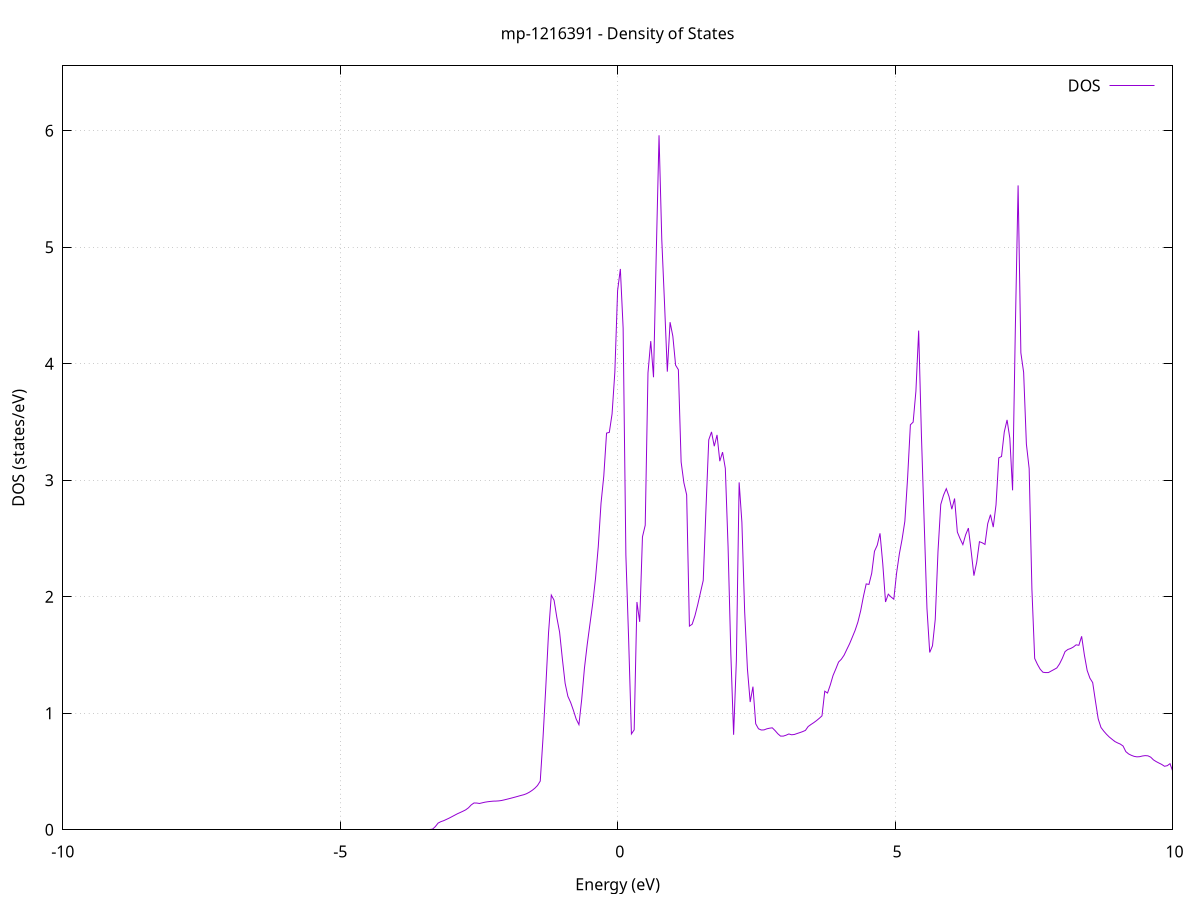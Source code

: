set title 'mp-1216391 - Density of States'
set xlabel 'Energy (eV)'
set ylabel 'DOS (states/eV)'
set grid
set xrange [-10:10]
set yrange [0:6.556]
set xzeroaxis lt -1
set terminal png size 800,600
set output 'mp-1216391_dos_gnuplot.png'
plot '-' using 1:2 with lines title 'DOS'
-36.988000 0.000000
-36.938200 0.000000
-36.888500 0.000000
-36.838700 0.000000
-36.788900 0.000000
-36.739100 0.000000
-36.689300 0.000000
-36.639600 0.000000
-36.589800 0.000000
-36.540000 0.000000
-36.490200 0.000000
-36.440400 0.000000
-36.390700 0.000000
-36.340900 0.000000
-36.291100 0.000000
-36.241300 0.000000
-36.191500 0.000000
-36.141800 0.000000
-36.092000 0.000000
-36.042200 0.000000
-35.992400 0.000000
-35.942600 0.000000
-35.892800 0.000000
-35.843100 0.000000
-35.793300 0.000000
-35.743500 0.000000
-35.693700 0.000000
-35.643900 0.000000
-35.594200 0.000000
-35.544400 0.000000
-35.494600 0.000000
-35.444800 0.000000
-35.395000 0.000000
-35.345300 0.000000
-35.295500 0.000000
-35.245700 0.000000
-35.195900 0.000000
-35.146100 0.000000
-35.096400 0.000000
-35.046600 0.000000
-34.996800 0.000000
-34.947000 0.000000
-34.897200 0.000000
-34.847400 0.000000
-34.797700 0.000000
-34.747900 0.000000
-34.698100 0.000000
-34.648300 0.000000
-34.598500 0.000000
-34.548800 0.000000
-34.499000 0.000000
-34.449200 0.000000
-34.399400 0.000000
-34.349600 0.000000
-34.299900 0.000000
-34.250100 0.000000
-34.200300 0.000000
-34.150500 0.000000
-34.100700 0.000000
-34.051000 0.000000
-34.001200 0.000000
-33.951400 0.000000
-33.901600 0.000000
-33.851800 0.000000
-33.802000 0.000000
-33.752300 0.000000
-33.702500 0.000000
-33.652700 0.000000
-33.602900 0.000000
-33.553100 0.000000
-33.503400 0.000000
-33.453600 0.000000
-33.403800 0.000000
-33.354000 0.000000
-33.304200 0.000000
-33.254500 0.000000
-33.204700 0.000000
-33.154900 0.000000
-33.105100 0.000000
-33.055300 0.000000
-33.005600 0.000000
-32.955800 0.000000
-32.906000 0.000000
-32.856200 0.000000
-32.806400 0.000000
-32.756600 0.000000
-32.706900 0.000000
-32.657100 0.000000
-32.607300 0.000000
-32.557500 0.000000
-32.507700 0.000000
-32.458000 7.322100
-32.408200 39.687500
-32.358400 10.664300
-32.308600 8.681700
-32.258800 5.187500
-32.209100 6.554000
-32.159300 8.598500
-32.109500 14.058700
-32.059700 12.371000
-32.009900 9.595800
-31.960200 0.000000
-31.910400 0.000000
-31.860600 0.000000
-31.810800 0.000000
-31.761000 0.000000
-31.711200 0.000000
-31.661500 0.000000
-31.611700 0.000000
-31.561900 0.000000
-31.512100 0.000000
-31.462300 0.000000
-31.412600 0.000000
-31.362800 0.000000
-31.313000 0.000000
-31.263200 0.000000
-31.213400 0.000000
-31.163700 0.000000
-31.113900 0.000000
-31.064100 0.000000
-31.014300 0.000000
-30.964500 0.000000
-30.914800 0.000000
-30.865000 0.000000
-30.815200 0.000000
-30.765400 0.000000
-30.715600 0.000000
-30.665800 0.000000
-30.616100 0.000000
-30.566300 0.000000
-30.516500 0.000000
-30.466700 0.000000
-30.416900 0.000000
-30.367200 0.000000
-30.317400 0.000000
-30.267600 0.000000
-30.217800 0.000000
-30.168000 0.000000
-30.118300 0.000000
-30.068500 0.000000
-30.018700 0.000000
-29.968900 0.000000
-29.919100 0.000000
-29.869400 0.000000
-29.819600 0.000000
-29.769800 0.000000
-29.720000 0.000000
-29.670200 0.000000
-29.620400 0.000000
-29.570700 0.000000
-29.520900 0.000000
-29.471100 0.000000
-29.421300 0.000000
-29.371500 0.000000
-29.321800 0.000000
-29.272000 0.000000
-29.222200 0.000000
-29.172400 0.000000
-29.122600 0.000000
-29.072900 0.000000
-29.023100 0.000000
-28.973300 0.000000
-28.923500 0.000000
-28.873700 0.000000
-28.824000 0.000000
-28.774200 0.000000
-28.724400 0.000000
-28.674600 0.000000
-28.624800 0.000000
-28.575100 0.000000
-28.525300 0.000000
-28.475500 0.000000
-28.425700 0.000000
-28.375900 0.000000
-28.326100 0.000000
-28.276400 0.000000
-28.226600 0.000000
-28.176800 0.000000
-28.127000 0.000000
-28.077200 0.000000
-28.027500 0.000000
-27.977700 0.000000
-27.927900 0.000000
-27.878100 0.000000
-27.828300 0.000000
-27.778600 0.000000
-27.728800 0.000000
-27.679000 0.000000
-27.629200 0.000000
-27.579400 0.000000
-27.529700 0.000000
-27.479900 0.000000
-27.430100 0.000000
-27.380300 0.000000
-27.330500 0.000000
-27.280700 0.000000
-27.231000 0.000000
-27.181200 0.000000
-27.131400 0.000000
-27.081600 0.000000
-27.031800 0.000000
-26.982100 0.000000
-26.932300 0.000000
-26.882500 0.000000
-26.832700 0.000000
-26.782900 0.000000
-26.733200 0.000000
-26.683400 0.000000
-26.633600 0.000000
-26.583800 0.000000
-26.534000 0.000000
-26.484300 0.000000
-26.434500 0.000000
-26.384700 0.000000
-26.334900 0.000000
-26.285100 0.000000
-26.235300 0.000000
-26.185600 0.000000
-26.135800 0.000000
-26.086000 0.000000
-26.036200 0.000000
-25.986400 0.000000
-25.936700 0.000000
-25.886900 0.000000
-25.837100 0.000000
-25.787300 0.000000
-25.737500 0.000000
-25.687800 0.000000
-25.638000 0.000000
-25.588200 0.000000
-25.538400 0.000000
-25.488600 0.000000
-25.438900 0.000000
-25.389100 0.000000
-25.339300 0.000000
-25.289500 0.000000
-25.239700 0.000000
-25.189900 0.000000
-25.140200 0.000000
-25.090400 0.000000
-25.040600 0.000000
-24.990800 0.000000
-24.941000 0.000000
-24.891300 0.000000
-24.841500 0.000000
-24.791700 0.000000
-24.741900 0.000000
-24.692100 0.000000
-24.642400 0.000000
-24.592600 0.000000
-24.542800 0.000000
-24.493000 0.000000
-24.443200 0.000000
-24.393500 0.000000
-24.343700 0.000000
-24.293900 0.000000
-24.244100 0.000000
-24.194300 0.000000
-24.144500 0.000000
-24.094800 0.000000
-24.045000 0.000000
-23.995200 0.000000
-23.945400 0.000000
-23.895600 0.000000
-23.845900 0.000000
-23.796100 0.000000
-23.746300 0.000000
-23.696500 0.000000
-23.646700 0.000000
-23.597000 0.000000
-23.547200 0.000000
-23.497400 0.000000
-23.447600 0.000000
-23.397800 0.000000
-23.348100 0.000000
-23.298300 0.000000
-23.248500 0.000000
-23.198700 0.000000
-23.148900 0.000000
-23.099100 0.000000
-23.049400 0.000000
-22.999600 0.000000
-22.949800 0.000000
-22.900000 0.000000
-22.850200 0.000000
-22.800500 0.000000
-22.750700 0.000000
-22.700900 0.000000
-22.651100 0.000000
-22.601300 0.000000
-22.551600 0.000000
-22.501800 0.000000
-22.452000 0.000000
-22.402200 0.000000
-22.352400 0.000000
-22.302700 0.000000
-22.252900 0.000000
-22.203100 0.000000
-22.153300 0.000000
-22.103500 0.000000
-22.053700 0.000000
-22.004000 0.000000
-21.954200 0.000000
-21.904400 0.000000
-21.854600 0.000000
-21.804800 0.000000
-21.755100 0.000000
-21.705300 0.000000
-21.655500 0.000000
-21.605700 0.000000
-21.555900 0.000000
-21.506200 0.000000
-21.456400 0.000000
-21.406600 0.000000
-21.356800 0.000000
-21.307000 0.000000
-21.257300 0.000000
-21.207500 0.000000
-21.157700 0.000000
-21.107900 0.000000
-21.058100 0.000000
-21.008300 0.000000
-20.958600 0.000000
-20.908800 0.000000
-20.859000 0.000000
-20.809200 0.000000
-20.759400 0.000000
-20.709700 0.000000
-20.659900 0.000000
-20.610100 0.000000
-20.560300 0.000000
-20.510500 0.000000
-20.460800 0.000000
-20.411000 0.000000
-20.361200 0.000000
-20.311400 0.000000
-20.261600 0.000000
-20.211900 0.000000
-20.162100 0.000000
-20.112300 0.000000
-20.062500 0.000000
-20.012700 0.000000
-19.963000 0.000000
-19.913200 0.000000
-19.863400 0.000000
-19.813600 0.000000
-19.763800 0.000000
-19.714000 0.000000
-19.664300 0.000000
-19.614500 0.000000
-19.564700 0.000000
-19.514900 0.000000
-19.465100 0.000000
-19.415400 0.000000
-19.365600 0.000000
-19.315800 0.000000
-19.266000 0.000000
-19.216200 0.000000
-19.166500 0.000000
-19.116700 0.000000
-19.066900 0.000000
-19.017100 0.000000
-18.967300 0.000000
-18.917600 0.000000
-18.867800 0.000000
-18.818000 0.000000
-18.768200 0.000000
-18.718400 0.000000
-18.668600 0.000000
-18.618900 0.000000
-18.569100 0.000000
-18.519300 0.000000
-18.469500 0.000000
-18.419700 0.000000
-18.370000 0.000000
-18.320200 0.000000
-18.270400 0.000000
-18.220600 0.000000
-18.170800 0.000000
-18.121100 0.000000
-18.071300 0.000000
-18.021500 0.000000
-17.971700 0.000000
-17.921900 0.000000
-17.872200 0.000000
-17.822400 0.000000
-17.772600 0.000000
-17.722800 0.000000
-17.673000 0.000000
-17.623200 0.000000
-17.573500 0.000000
-17.523700 0.000000
-17.473900 0.000000
-17.424100 0.000000
-17.374300 0.000000
-17.324600 0.000000
-17.274800 0.000000
-17.225000 0.000000
-17.175200 0.000000
-17.125400 0.000000
-17.075700 0.000000
-17.025900 0.000000
-16.976100 0.000000
-16.926300 0.000000
-16.876500 0.000000
-16.826800 0.000000
-16.777000 0.000000
-16.727200 0.000000
-16.677400 0.000000
-16.627600 0.000000
-16.577800 0.000000
-16.528100 0.000000
-16.478300 0.000000
-16.428500 0.000000
-16.378700 0.000000
-16.328900 0.000000
-16.279200 0.000000
-16.229400 0.000000
-16.179600 0.000000
-16.129800 0.000000
-16.080000 0.000000
-16.030300 0.000000
-15.980500 0.000000
-15.930700 0.000000
-15.880900 0.000000
-15.831100 0.000000
-15.781400 0.000000
-15.731600 0.000000
-15.681800 0.000000
-15.632000 0.000000
-15.582200 0.000000
-15.532400 0.000000
-15.482700 0.000000
-15.432900 0.000000
-15.383100 0.000000
-15.333300 0.000000
-15.283500 0.000000
-15.233800 0.000000
-15.184000 0.000000
-15.134200 0.000000
-15.084400 0.000000
-15.034600 0.000000
-14.984900 0.000000
-14.935100 0.000000
-14.885300 0.000000
-14.835500 0.000000
-14.785700 0.000000
-14.736000 0.000000
-14.686200 0.000000
-14.636400 0.000000
-14.586600 0.000000
-14.536800 0.000000
-14.487000 0.000000
-14.437300 0.000000
-14.387500 0.000000
-14.337700 0.000000
-14.287900 0.000000
-14.238100 0.000000
-14.188400 0.000000
-14.138600 0.000000
-14.088800 0.000000
-14.039000 0.000000
-13.989200 0.000000
-13.939500 0.000000
-13.889700 0.000000
-13.839900 0.000000
-13.790100 0.000000
-13.740300 0.000000
-13.690600 0.000000
-13.640800 0.000000
-13.591000 0.000000
-13.541200 0.000000
-13.491400 0.000000
-13.441600 0.000000
-13.391900 0.000000
-13.342100 0.000000
-13.292300 0.000000
-13.242500 0.000000
-13.192700 0.000000
-13.143000 0.000000
-13.093200 0.000000
-13.043400 0.000000
-12.993600 0.000000
-12.943800 0.000000
-12.894100 0.000000
-12.844300 0.000000
-12.794500 0.000000
-12.744700 0.000000
-12.694900 0.000000
-12.645200 0.000000
-12.595400 0.000000
-12.545600 0.000000
-12.495800 0.000000
-12.446000 0.000000
-12.396200 0.000000
-12.346500 0.000000
-12.296700 0.000000
-12.246900 0.000000
-12.197100 0.000000
-12.147300 0.000000
-12.097600 0.000000
-12.047800 0.000000
-11.998000 0.000000
-11.948200 0.000000
-11.898400 0.000000
-11.848700 0.000000
-11.798900 0.000000
-11.749100 0.000000
-11.699300 0.000000
-11.649500 0.000000
-11.599800 0.000000
-11.550000 0.000000
-11.500200 0.000000
-11.450400 0.000000
-11.400600 0.000000
-11.350900 0.000000
-11.301100 0.000000
-11.251300 0.000000
-11.201500 0.000000
-11.151700 0.000000
-11.101900 0.000000
-11.052200 0.000000
-11.002400 0.000000
-10.952600 0.000000
-10.902800 0.000000
-10.853000 0.000000
-10.803300 0.000000
-10.753500 0.000000
-10.703700 0.000000
-10.653900 0.000000
-10.604100 0.000000
-10.554400 0.000000
-10.504600 0.000000
-10.454800 0.000000
-10.405000 0.000000
-10.355200 0.000000
-10.305500 0.000000
-10.255700 0.000000
-10.205900 0.000000
-10.156100 0.000000
-10.106300 0.000000
-10.056500 0.000000
-10.006800 0.000000
-9.957000 0.000000
-9.907200 0.000000
-9.857400 0.000000
-9.807600 0.000000
-9.757900 0.000000
-9.708100 0.000000
-9.658300 0.000000
-9.608500 0.000000
-9.558700 0.000000
-9.509000 0.000000
-9.459200 0.000000
-9.409400 0.000000
-9.359600 0.000000
-9.309800 0.000000
-9.260100 0.000000
-9.210300 0.000000
-9.160500 0.000000
-9.110700 0.000000
-9.060900 0.000000
-9.011100 0.000000
-8.961400 0.000000
-8.911600 0.000000
-8.861800 0.000000
-8.812000 0.000000
-8.762200 0.000000
-8.712500 0.000000
-8.662700 0.000000
-8.612900 0.000000
-8.563100 0.000000
-8.513300 0.000000
-8.463600 0.000000
-8.413800 0.000000
-8.364000 0.000000
-8.314200 0.000000
-8.264400 0.000000
-8.214700 0.000000
-8.164900 0.000000
-8.115100 0.000000
-8.065300 0.000000
-8.015500 0.000000
-7.965700 0.000000
-7.916000 0.000000
-7.866200 0.000000
-7.816400 0.000000
-7.766600 0.000000
-7.716800 0.000000
-7.667100 0.000000
-7.617300 0.000000
-7.567500 0.000000
-7.517700 0.000000
-7.467900 0.000000
-7.418200 0.000000
-7.368400 0.000000
-7.318600 0.000000
-7.268800 0.000000
-7.219000 0.000000
-7.169300 0.000000
-7.119500 0.000000
-7.069700 0.000000
-7.019900 0.000000
-6.970100 0.000000
-6.920300 0.000000
-6.870600 0.000000
-6.820800 0.000000
-6.771000 0.000000
-6.721200 0.000000
-6.671400 0.000000
-6.621700 0.000000
-6.571900 0.000000
-6.522100 0.000000
-6.472300 0.000000
-6.422500 0.000000
-6.372800 0.000000
-6.323000 0.000000
-6.273200 0.000000
-6.223400 0.000000
-6.173600 0.000000
-6.123900 0.000000
-6.074100 0.000000
-6.024300 0.000000
-5.974500 0.000000
-5.924700 0.000000
-5.874900 0.000000
-5.825200 0.000000
-5.775400 0.000000
-5.725600 0.000000
-5.675800 0.000000
-5.626000 0.000000
-5.576300 0.000000
-5.526500 0.000000
-5.476700 0.000000
-5.426900 0.000000
-5.377100 0.000000
-5.327400 0.000000
-5.277600 0.000000
-5.227800 0.000000
-5.178000 0.000000
-5.128200 0.000000
-5.078500 0.000000
-5.028700 0.000000
-4.978900 0.000000
-4.929100 0.000000
-4.879300 0.000000
-4.829500 0.000000
-4.779800 0.000000
-4.730000 0.000000
-4.680200 0.000000
-4.630400 0.000000
-4.580600 0.000000
-4.530900 0.000000
-4.481100 0.000000
-4.431300 0.000000
-4.381500 0.000000
-4.331700 0.000000
-4.282000 0.000000
-4.232200 0.000000
-4.182400 0.000000
-4.132600 0.000000
-4.082800 0.000000
-4.033100 0.000000
-3.983300 0.000000
-3.933500 0.000000
-3.883700 0.000000
-3.833900 0.000000
-3.784100 0.000000
-3.734400 0.000000
-3.684600 0.000000
-3.634800 0.000000
-3.585000 0.000000
-3.535200 0.000000
-3.485500 0.000000
-3.435700 0.000000
-3.385900 0.000000
-3.336100 0.005400
-3.286300 0.027000
-3.236600 0.057300
-3.186800 0.069600
-3.137000 0.077700
-3.087200 0.088700
-3.037400 0.099800
-2.987700 0.112200
-2.937900 0.124800
-2.888100 0.137400
-2.838300 0.148100
-2.788500 0.159100
-2.738800 0.171000
-2.689000 0.188500
-2.639200 0.213300
-2.589400 0.229900
-2.539600 0.229500
-2.489800 0.225700
-2.440100 0.231400
-2.390300 0.236900
-2.340500 0.240600
-2.290700 0.243500
-2.240900 0.245700
-2.191200 0.246400
-2.141400 0.248000
-2.091600 0.251400
-2.041800 0.256800
-1.992000 0.262600
-1.942300 0.268600
-1.892500 0.274800
-1.842700 0.281200
-1.792900 0.287800
-1.743100 0.294600
-1.693400 0.300600
-1.643600 0.309300
-1.593800 0.321800
-1.544000 0.337200
-1.494200 0.355800
-1.444400 0.380000
-1.394700 0.417900
-1.344900 0.789700
-1.295100 1.223900
-1.245300 1.691900
-1.195500 2.013900
-1.145800 1.970100
-1.096000 1.822000
-1.046200 1.696100
-0.996400 1.467500
-0.946600 1.257200
-0.896900 1.145300
-0.847100 1.092700
-0.797300 1.024800
-0.747500 0.950400
-0.697700 0.902000
-0.648000 1.118300
-0.598200 1.387600
-0.548400 1.589900
-0.498600 1.767500
-0.448800 1.944200
-0.399000 2.156700
-0.349300 2.429800
-0.299500 2.802500
-0.249700 3.036200
-0.199900 3.404300
-0.150100 3.410700
-0.100400 3.569400
-0.050600 3.926400
-0.000800 4.627300
0.049000 4.813200
0.098800 4.306100
0.148500 2.358000
0.198300 1.632000
0.248100 0.822400
0.297900 0.857500
0.347700 1.954800
0.397400 1.784400
0.447200 2.513700
0.497000 2.613300
0.546800 3.921500
0.596600 4.193900
0.646400 3.883700
0.696100 4.949300
0.745900 5.960400
0.795700 5.062600
0.845500 4.511500
0.895300 3.931800
0.945000 4.356300
0.994800 4.235900
1.044600 3.987300
1.094400 3.948700
1.144200 3.156400
1.193900 2.978200
1.243700 2.874700
1.293500 1.747900
1.343300 1.764200
1.393100 1.836900
1.442800 1.930800
1.492600 2.035900
1.542400 2.139700
1.592200 2.758300
1.642000 3.346600
1.691800 3.414600
1.741500 3.291700
1.791300 3.388900
1.841100 3.163300
1.890900 3.241000
1.940700 3.101100
1.990400 2.426700
2.040200 1.508200
2.090000 0.815100
2.139800 1.454900
2.189600 2.981400
2.239300 2.639100
2.289100 1.871900
2.338900 1.381300
2.388700 1.096400
2.438500 1.228200
2.488200 0.909700
2.538000 0.866900
2.587800 0.856300
2.637600 0.857100
2.687400 0.866300
2.737200 0.871700
2.786900 0.875000
2.836700 0.851500
2.886500 0.824300
2.936300 0.803700
2.986100 0.804000
3.035800 0.811700
3.085600 0.822300
3.135400 0.815200
3.185200 0.818000
3.235000 0.826300
3.284700 0.834100
3.334500 0.842500
3.384300 0.852900
3.434100 0.886400
3.483900 0.903500
3.533600 0.919100
3.583400 0.936600
3.633200 0.956200
3.683000 0.978000
3.732800 1.189200
3.782600 1.173500
3.832300 1.243000
3.882100 1.324000
3.931900 1.380100
3.981700 1.439500
4.031500 1.463600
4.081200 1.498600
4.131000 1.548400
4.180800 1.597200
4.230600 1.654200
4.280400 1.712100
4.330100 1.783000
4.379900 1.879200
4.429700 2.002600
4.479500 2.110100
4.529300 2.105800
4.579000 2.201400
4.628800 2.390200
4.678600 2.442100
4.728400 2.544100
4.778200 2.283500
4.828000 1.955100
4.877700 2.022100
4.927500 1.998100
4.977300 1.979000
5.027100 2.202400
5.076900 2.366800
5.126600 2.493700
5.176400 2.648300
5.226200 3.022900
5.276000 3.475600
5.325800 3.498600
5.375500 3.763500
5.425300 4.284200
5.475100 3.384400
5.524900 2.634200
5.574700 1.900200
5.624400 1.521900
5.674200 1.578900
5.724000 1.805200
5.773800 2.390400
5.823600 2.792000
5.873300 2.871500
5.923100 2.927300
5.972900 2.859300
6.022700 2.751300
6.072500 2.843000
6.122300 2.555300
6.172000 2.497600
6.221800 2.447400
6.271600 2.531400
6.321400 2.589200
6.371200 2.392700
6.420900 2.180800
6.470700 2.294000
6.520500 2.472300
6.570300 2.463100
6.620100 2.448900
6.669800 2.627400
6.719600 2.704300
6.769400 2.597500
6.819200 2.788900
6.869000 3.191900
6.918700 3.203700
6.968500 3.414500
7.018300 3.517600
7.068100 3.360900
7.117900 2.913100
7.167700 4.306100
7.217400 5.530300
7.267200 4.093600
7.317000 3.926100
7.366800 3.309800
7.416600 3.099800
7.466300 2.063400
7.516100 1.470500
7.565900 1.419600
7.615700 1.377800
7.665500 1.351900
7.715200 1.348900
7.765000 1.349500
7.814800 1.362600
7.864600 1.375400
7.914400 1.388600
7.964100 1.423500
8.013900 1.471300
8.063700 1.529200
8.113500 1.547400
8.163300 1.555600
8.213100 1.568400
8.262800 1.587100
8.312600 1.583400
8.362400 1.660400
8.412200 1.499100
8.462000 1.367200
8.511700 1.301000
8.561500 1.263300
8.611300 1.104400
8.661100 0.951800
8.710900 0.878300
8.760600 0.847000
8.810400 0.819800
8.860200 0.796200
8.910000 0.776900
8.959800 0.757900
9.009500 0.745700
9.059300 0.735400
9.109100 0.718800
9.158900 0.670700
9.208700 0.650900
9.258500 0.639100
9.308200 0.630100
9.358000 0.625900
9.407800 0.627300
9.457600 0.633200
9.507400 0.636400
9.557100 0.634700
9.606900 0.623300
9.656700 0.599900
9.706500 0.585000
9.756300 0.572600
9.806000 0.560800
9.855800 0.545100
9.905600 0.550000
9.955400 0.567400
10.005200 0.500500
10.054900 0.500000
10.104700 0.499800
10.154500 0.502700
10.204300 0.492300
10.254100 0.482700
10.303900 0.476900
10.353600 0.474600
10.403400 0.467100
10.453200 0.462300
10.503000 0.465100
10.552800 0.465900
10.602500 0.461500
10.652300 0.451600
10.702100 0.441500
10.751900 0.446400
10.801700 0.484400
10.851400 0.582100
10.901200 0.560700
10.951000 0.556200
11.000800 0.552500
11.050600 0.548000
11.100300 0.544400
11.150100 0.542500
11.199900 0.555000
11.249700 0.651500
11.299500 0.657100
11.349300 0.666900
11.399000 0.667200
11.448800 0.666600
11.498600 0.666600
11.548400 0.670000
11.598200 0.682100
11.647900 1.074200
11.697700 0.873700
11.747500 0.820600
11.797300 0.790300
11.847100 0.785400
11.896800 0.758400
11.946600 0.744000
11.996400 0.732900
12.046200 0.720600
12.096000 0.713000
12.145700 0.709900
12.195500 0.707100
12.245300 0.706900
12.295100 0.711400
12.344900 0.717300
12.394700 0.714400
12.444400 0.705900
12.494200 0.690200
12.544000 0.659700
12.593800 0.636300
12.643600 0.635000
12.693300 0.644200
12.743100 0.646400
12.792900 0.640300
12.842700 0.637600
12.892500 0.649600
12.942200 0.663100
12.992000 0.650000
13.041800 0.631800
13.091600 0.613200
13.141400 0.608700
13.191100 0.571700
13.240900 0.524900
13.290700 0.491500
13.340500 0.467700
13.390300 0.451500
13.440100 0.436500
13.489800 0.424000
13.539600 0.413900
13.589400 0.406700
13.639200 0.402600
13.689000 0.402800
13.738700 0.398600
13.788500 0.410800
13.838300 0.426200
13.888100 0.444000
13.937900 0.485500
13.987600 0.553600
14.037400 0.699500
14.087200 0.647100
14.137000 0.672500
14.186800 0.693900
14.236500 0.706000
14.286300 0.709400
14.336100 0.710200
14.385900 0.713200
14.435700 0.682300
14.485400 0.686300
14.535200 0.652600
14.585000 0.641000
14.634800 0.630600
14.684600 0.627300
14.734400 0.627000
14.784100 0.614100
14.833900 0.594500
14.883700 0.585500
14.933500 0.591500
14.983300 0.618800
15.033000 0.699400
15.082800 0.733000
15.132600 0.762900
15.182400 0.901300
15.232200 0.934000
15.281900 0.958400
15.331700 0.948300
15.381500 0.934500
15.431300 0.923800
15.481100 0.914700
15.530800 0.904500
15.580600 0.900700
15.630400 0.921900
15.680200 0.941100
15.730000 0.963400
15.779800 0.950800
15.829500 0.917300
15.879300 0.896500
15.929100 0.876300
15.978900 0.875800
16.028700 0.863400
16.078400 0.849100
16.128200 0.842700
16.178000 0.847400
16.227800 0.860000
16.277600 0.871800
16.327300 0.888100
16.377100 0.915300
16.426900 0.946000
16.476700 0.985500
16.526500 1.013900
16.576200 1.022800
16.626000 1.009000
16.675800 1.002200
16.725600 0.998400
16.775400 0.990900
16.825200 0.994200
16.874900 1.003800
16.924700 1.026000
16.974500 1.036100
17.024300 1.043700
17.074100 1.056300
17.123800 1.078800
17.173600 1.094400
17.223400 1.095100
17.273200 1.120700
17.323000 1.154300
17.372700 1.144300
17.422500 1.129200
17.472300 1.125700
17.522100 1.136600
17.571900 1.153500
17.621600 1.171500
17.671400 1.179500
17.721200 1.188000
17.771000 1.186300
17.820800 1.176800
17.870600 1.169800
17.920300 1.171500
17.970100 1.169100
18.019900 1.163900
18.069700 1.150600
18.119500 1.133900
18.169200 1.112500
18.219000 1.097500
18.268800 1.078600
18.318600 1.071000
18.368400 1.065400
18.418100 1.063000
18.467900 1.060700
18.517700 1.066500
18.567500 1.095600
18.617300 1.062200
18.667000 1.067100
18.716800 1.084600
18.766600 1.125500
18.816400 1.152100
18.866200 1.200000
18.916000 1.137900
18.965700 1.088900
19.015500 1.054700
19.065300 1.022500
19.115100 0.990600
19.164900 0.968800
19.214600 0.952200
19.264400 0.955400
19.314200 0.960900
19.364000 0.954700
19.413800 0.946100
19.463500 0.936200
19.513300 0.934900
19.563100 0.945400
19.612900 0.940700
19.662700 0.947800
19.712400 0.940300
19.762200 0.949300
19.812000 0.978700
19.861800 0.994000
19.911600 1.002800
19.961400 1.008300
20.011100 1.014500
20.060900 1.021900
20.110700 1.042500
20.160500 1.067900
20.210300 1.081000
20.260000 1.086600
20.309800 1.094300
20.359600 1.089000
20.409400 1.099700
20.459200 1.080300
20.508900 1.082900
20.558700 1.089100
20.608500 1.099700
20.658300 1.111200
20.708100 1.121700
20.757800 1.131800
20.807600 1.149400
20.857400 1.184600
20.907200 1.213700
20.957000 1.230600
21.006800 1.228700
21.056500 1.252300
21.106300 1.440800
21.156100 1.434200
21.205900 1.785300
21.255700 1.423800
21.305400 1.313600
21.355200 1.254400
21.405000 1.205400
21.454800 1.164300
21.504600 1.071000
21.554300 1.049400
21.604100 1.038200
21.653900 1.029300
21.703700 1.021000
21.753500 1.016700
21.803200 1.015800
21.853000 1.019800
21.902800 1.074900
21.952600 1.077600
22.002400 1.057000
22.052200 1.045800
22.101900 1.137200
22.151700 1.041900
22.201500 1.187100
22.251300 1.164000
22.301100 1.080100
22.350800 1.175600
22.400600 0.942800
22.450400 0.915200
22.500200 0.900000
22.550000 0.893600
22.599700 0.888100
22.649500 0.891000
22.699300 0.909300
22.749100 0.922800
22.798900 0.914300
22.848600 0.883900
22.898400 0.859900
22.948200 0.831400
22.998000 0.819500
23.047800 0.756400
23.097600 0.725000
23.147300 0.716700
23.197100 0.716000
23.246900 0.718000
23.296700 0.724000
23.346500 0.737300
23.396200 0.758000
23.446000 0.781100
23.495800 0.815400
23.545600 0.826000
23.595400 0.871300
23.645100 0.925500
23.694900 0.947200
23.744700 0.976800
23.794500 1.018600
23.844300 1.060800
23.894000 1.120100
23.943800 1.165800
23.993600 1.224100
24.043400 1.234400
24.093200 1.288000
24.142900 1.368600
24.192700 1.471300
24.242500 1.544300
24.292300 1.724900
24.342100 1.849600
24.391900 1.763900
24.441600 1.752500
24.491400 1.980700
24.541200 1.867600
24.591000 1.775100
24.640800 1.768600
24.690500 1.689200
24.740300 1.667700
24.790100 1.661700
24.839900 1.678200
24.889700 1.672400
24.939400 1.623400
24.989200 1.582000
25.039000 1.562100
25.088800 1.548800
25.138600 1.578300
25.188300 1.609300
25.238100 1.656700
25.287900 1.710000
25.337700 1.727600
25.387500 1.677900
25.437300 1.591700
25.487000 1.537500
25.536800 1.446800
25.586600 1.427100
25.636400 1.403100
25.686200 1.372000
25.735900 1.346400
25.785700 1.354800
25.835500 1.243900
25.885300 1.199200
25.935100 1.171800
25.984800 1.157300
26.034600 1.143200
26.084400 1.129000
26.134200 1.116200
26.184000 1.106700
26.233700 1.099800
26.283500 1.091100
26.333300 1.081000
26.383100 1.072000
26.432900 1.081900
26.482700 1.048700
26.532400 1.058600
26.582200 1.079600
26.632000 1.112000
26.681800 1.153500
26.731600 1.193100
26.781300 1.191800
26.831100 1.139500
26.880900 1.086200
26.930700 1.037700
26.980500 1.003000
27.030200 0.958500
27.080000 0.911200
27.129800 0.876500
27.179600 0.849700
27.229400 0.831200
27.279100 0.819000
27.328900 0.802100
27.378700 0.784100
27.428500 0.763200
27.478300 0.732100
27.528100 0.699000
27.577800 0.671200
27.627600 0.647400
27.677400 0.623700
27.727200 0.601400
27.777000 0.584100
27.826700 0.567800
27.876500 0.552300
27.926300 0.543000
27.976100 0.547700
28.025900 0.546600
28.075600 0.542800
28.125400 0.522800
28.175200 0.503200
28.225000 0.488000
28.274800 0.484700
28.324500 0.492200
28.374300 0.517000
28.424100 0.548400
28.473900 0.581900
28.523700 0.611000
28.573500 0.655400
28.623200 0.708800
28.673000 0.770000
28.722800 0.833800
28.772600 0.869800
28.822400 0.905200
28.872100 0.939200
28.921900 0.975300
28.971700 1.005100
29.021500 1.024500
29.071300 1.026200
29.121000 1.013700
29.170800 1.019500
29.220600 1.036700
29.270400 1.029100
29.320200 1.016700
29.369900 1.023700
29.419700 1.049400
29.469500 1.082600
29.519300 1.124500
29.569100 1.185600
29.618900 1.212000
29.668600 1.201800
29.718400 1.219300
29.768200 1.288000
29.818000 1.325600
29.867800 1.436200
29.917500 1.607000
29.967300 1.785700
30.017100 1.722600
30.066900 1.607600
30.116700 1.598900
30.166400 1.629300
30.216200 1.682100
30.266000 1.691300
30.315800 1.659600
30.365600 1.686100
30.415300 1.690800
30.465100 1.688100
30.514900 1.680500
30.564700 1.650200
30.614500 1.600200
30.664300 1.502700
30.714000 1.465800
30.763800 1.420400
30.813600 1.422800
30.863400 1.246800
30.913200 1.139000
30.962900 1.102100
31.012700 1.081400
31.062500 1.086700
31.112300 1.092700
31.162100 1.094300
31.211800 1.098100
31.261600 1.107200
31.311400 1.128000
31.361200 1.167800
31.411000 1.194500
31.460700 1.208300
31.510500 1.246700
31.560300 1.243300
31.610100 1.232600
31.659900 1.233600
31.709700 1.230200
31.759400 1.209300
31.809200 1.215200
31.859000 1.229700
31.908800 1.187200
31.958600 1.196100
32.008300 1.242800
32.058100 1.278100
32.107900 1.305400
32.157700 1.309600
32.207500 1.324300
32.257200 1.358800
32.307000 1.384100
32.356800 1.410800
32.406600 1.415800
32.456400 1.402600
32.506100 1.357800
32.555900 1.320600
32.605700 1.321600
32.655500 1.357700
32.705300 1.448900
32.755000 1.547600
32.804800 1.620700
32.854600 1.722700
32.904400 1.915200
32.954200 2.025000
33.004000 1.960100
33.053700 1.943200
33.103500 2.024700
33.153300 1.979400
33.203100 1.934400
33.252900 1.953200
33.302600 1.772000
33.352400 1.569700
33.402200 1.366000
33.452000 1.272900
33.501800 1.261600
33.551500 1.295400
33.601300 1.330000
33.651100 1.365100
33.700900 1.443900
33.750700 1.401300
33.800400 1.410400
33.850200 1.423700
33.900000 1.433200
33.949800 1.436600
33.999600 1.435200
34.049400 1.436200
34.099100 1.444300
34.148900 1.480000
34.198700 1.560300
34.248500 1.588400
34.298300 1.575500
34.348000 1.611400
34.397800 1.673900
34.447600 1.764300
34.497400 1.818600
34.547200 1.882000
34.596900 1.936100
34.646700 1.991200
34.696500 2.064800
34.746300 2.151100
34.796100 2.345400
34.845800 2.606100
34.895600 2.933000
34.945400 3.567100
34.995200 5.275200
35.045000 7.708100
35.094800 4.341400
35.144500 3.178900
35.194300 2.573700
35.244100 2.147300
35.293900 1.950400
35.343700 1.831900
35.393400 1.751200
35.443200 1.669600
35.493000 1.609600
35.542800 1.562700
35.592600 1.532200
35.642300 1.509700
35.692100 1.478500
35.741900 1.450800
35.791700 1.426700
35.841500 1.413300
35.891200 1.408500
35.941000 1.403400
35.990800 1.369400
36.040600 1.338000
36.090400 1.294400
36.140200 1.271900
36.189900 1.255000
36.239700 1.242800
36.289500 1.239500
36.339300 1.257300
36.389100 1.280300
36.438800 1.299700
36.488600 1.312800
36.538400 1.319100
36.588200 1.333200
36.638000 1.365600
36.687700 1.387300
36.737500 1.401200
36.787300 1.400300
36.837100 1.388300
36.886900 1.370200
36.936600 1.363400
36.986400 1.346300
37.036200 1.295600
37.086000 1.285700
37.135800 1.289300
37.185600 1.297400
37.235300 1.302400
37.285100 1.304300
37.334900 1.275300
37.384700 1.243200
37.434500 1.214800
37.484200 1.195700
37.534000 1.181900
37.583800 1.166200
37.633600 1.153700
37.683400 1.155900
37.733100 1.165400
37.782900 1.159400
37.832700 1.153200
37.882500 1.149600
37.932300 1.152100
37.982000 1.153700
38.031800 1.152400
38.081600 1.155900
38.131400 1.166400
38.181200 1.180800
38.231000 1.205900
38.280700 1.239100
38.330500 1.263300
38.380300 1.280200
38.430100 1.296300
38.479900 1.311800
38.529600 1.321700
38.579400 1.326100
38.629200 1.329900
38.679000 1.328400
38.728800 1.334700
38.778500 1.341200
38.828300 1.349200
38.878100 1.366700
38.927900 1.369900
38.977700 1.378100
39.027400 1.398100
39.077200 1.403200
39.127000 1.404100
39.176800 1.426100
39.226600 1.385900
39.276400 1.383100
39.326100 1.382300
39.375900 1.411200
39.425700 1.444800
39.475500 1.458000
39.525300 1.496500
39.575000 1.553200
39.624800 1.587600
39.674600 1.537800
39.724400 1.513100
39.774200 1.505000
39.823900 1.501700
39.873700 1.511900
39.923500 1.509900
39.973300 1.519200
40.023100 1.518200
40.072800 1.560500
40.122600 1.657800
40.172400 1.686000
40.222200 1.649100
40.272000 1.602800
40.321800 1.651200
40.371500 1.762800
40.421300 1.841900
40.471100 1.937600
40.520900 1.869000
40.570700 1.810700
40.620400 1.769700
40.670200 1.727500
40.720000 1.698400
40.769800 1.681400
40.819600 1.679900
40.869300 1.681000
40.919100 1.707600
40.968900 1.751900
41.018700 1.790800
41.068500 1.808500
41.118200 1.837400
41.168000 1.714800
41.217800 1.694800
41.267600 1.665700
41.317400 1.676900
41.367100 1.690700
41.416900 1.742000
41.466700 1.853300
41.516500 1.897600
41.566300 1.896600
41.616100 1.909200
41.665800 1.836700
41.715600 1.875100
41.765400 1.928000
41.815200 1.953500
41.865000 2.020000
41.914700 2.112700
41.964500 2.211200
42.014300 2.395800
42.064100 2.362000
42.113900 2.331000
42.163600 2.285900
42.213400 2.287500
42.263200 2.334400
42.313000 2.270000
42.362800 2.134600
42.412500 2.022100
42.462300 2.015200
42.512100 2.040000
42.561900 2.030900
42.611700 1.974300
42.661500 1.968000
42.711200 1.971700
42.761000 2.007900
42.810800 2.037200
42.860600 2.053700
42.910400 2.016000
42.960100 2.010900
43.009900 2.022400
43.059700 2.035400
43.109500 2.065000
43.159300 2.102400
43.209000 2.165900
43.258800 2.227200
43.308600 2.300500
43.358400 2.256300
43.408200 2.274100
43.457900 2.268100
43.507700 2.216400
43.557500 2.100100
43.607300 2.036500
43.657100 1.958900
43.706900 1.780500
43.756600 1.630800
43.806400 1.503500
43.856200 1.470000
43.906000 1.481500
43.955800 1.519100
44.005500 1.597100
44.055300 1.748500
44.105100 1.944900
44.154900 2.172300
44.204700 2.337700
44.254400 2.291300
44.304200 2.222700
44.354000 2.135200
44.403800 2.152100
44.453600 2.203200
44.503300 2.208700
44.553100 2.231700
44.602900 2.307300
44.652700 2.332200
44.702500 2.272500
44.752300 2.257500
44.802000 2.231400
44.851800 2.281300
44.901600 2.467600
44.951400 2.771000
45.001200 3.006000
45.050900 3.153500
45.100700 3.192400
45.150500 3.157000
45.200300 3.219300
45.250100 3.239300
45.299800 3.239000
45.349600 3.097600
45.399400 3.192200
45.449200 3.210700
45.499000 2.899100
45.548700 2.791400
45.598500 2.826100
45.648300 2.905700
45.698100 3.214900
45.747900 3.688400
45.797700 3.736800
45.847400 3.527000
45.897200 3.429000
45.947000 3.284200
45.996800 2.963400
46.046600 2.577300
46.096300 2.590500
46.146100 2.661100
46.195900 2.390000
46.245700 2.571000
46.295500 2.406000
46.345200 2.280300
46.395000 2.164700
46.444800 2.163100
46.494600 2.161400
46.544400 2.023200
46.594100 1.958700
46.643900 1.881400
46.693700 1.710700
46.743500 1.611700
46.793300 1.538800
46.843100 1.435300
46.892800 1.391200
46.942600 1.429400
46.992400 1.571200
47.042200 1.701800
47.092000 1.831300
47.141700 1.927600
47.191500 1.821300
47.241300 1.815400
47.291100 1.851500
47.340900 1.950400
47.390600 2.014100
47.440400 2.063100
47.490200 1.956000
47.540000 1.898400
47.589800 1.794600
47.639500 1.709800
47.689300 1.566500
47.739100 1.497200
47.788900 1.419100
47.838700 1.455200
47.888500 1.499400
47.938200 1.536100
47.988000 1.661400
48.037800 1.892500
48.087600 2.127400
48.137400 2.284400
48.187100 2.337300
48.236900 2.324100
48.286700 2.205700
48.336500 2.161400
48.386300 2.014100
48.436000 1.867600
48.485800 1.768100
48.535600 1.729000
48.585400 1.708600
48.635200 1.663600
48.684900 1.642800
48.734700 1.634500
48.784500 1.671500
48.834300 1.736300
48.884100 1.805400
48.933900 1.887900
48.983600 2.014600
49.033400 2.053700
49.083200 2.044700
49.133000 2.047000
49.182800 1.981800
49.232500 1.933800
49.282300 1.976200
49.332100 2.067500
49.381900 2.053500
49.431700 2.031700
49.481400 2.048400
49.531200 2.105000
49.581000 2.222900
49.630800 2.308200
49.680600 2.328100
49.730300 2.357500
49.780100 2.321800
49.829900 2.244900
49.879700 2.125500
49.929500 2.092600
49.979200 2.018600
50.029000 1.992400
50.078800 1.995800
50.128600 1.948000
50.178400 1.852700
50.228200 1.703700
50.277900 1.673500
50.327700 1.749900
50.377500 1.815300
50.427300 1.913000
50.477100 2.147300
50.526800 2.305100
50.576600 2.388000
50.626400 2.305500
50.676200 2.219200
50.726000 2.137400
50.775700 2.029600
50.825500 1.977200
50.875300 1.917500
50.925100 1.827000
50.974900 1.720000
51.024600 1.691700
51.074400 1.788400
51.124200 1.844000
51.174000 1.964800
51.223800 2.275100
51.273600 2.226000
51.323300 2.176800
51.373100 2.125900
51.422900 2.139000
51.472700 2.237600
51.522500 2.241200
51.572200 2.175400
51.622000 2.137200
51.671800 2.045700
51.721600 2.000600
51.771400 2.054300
51.821100 2.083500
51.870900 2.309300
51.920700 2.336000
51.970500 2.379100
52.020300 2.377100
52.070000 2.349700
52.119800 2.191600
52.169600 1.992000
52.219400 1.796500
52.269200 1.619300
52.319000 1.425900
52.368700 1.302300
52.418500 1.221700
52.468300 1.207700
52.518100 1.246600
52.567900 1.238400
52.617600 1.220500
52.667400 1.220400
52.717200 1.276700
52.767000 1.348500
52.816800 1.434800
52.866500 1.425300
52.916300 1.513200
52.966100 1.583600
53.015900 1.710800
53.065700 1.737600
53.115400 1.768700
53.165200 1.749400
53.215000 1.699500
53.264800 1.749300
53.314600 1.820500
53.364400 1.741900
53.414100 1.549300
53.463900 1.476700
53.513700 1.451300
53.563500 1.453400
53.613300 1.460700
53.663000 1.500600
53.712800 1.520100
53.762600 1.664500
53.812400 1.682700
53.862200 1.650300
53.911900 1.693300
53.961700 1.728700
54.011500 1.776200
54.061300 1.815200
54.111100 1.839800
54.160800 1.858500
54.210600 1.889000
54.260400 1.901400
54.310200 1.864400
54.360000 1.770800
54.409800 1.759400
54.459500 1.792400
54.509300 1.788700
54.559100 1.754500
54.608900 1.779600
54.658700 1.699400
54.708400 1.639500
54.758200 1.614300
54.808000 1.546200
54.857800 1.520700
54.907600 1.410700
54.957300 1.448800
55.007100 1.373800
55.056900 1.343400
55.106700 1.315400
55.156500 1.291000
55.206200 1.271400
55.256000 1.228400
55.305800 1.182200
55.355600 1.160900
55.405400 1.153300
55.455200 1.148900
55.504900 1.145900
55.554700 1.146300
55.604500 1.141800
55.654300 1.161000
55.704100 1.111000
55.753800 1.083500
55.803600 1.032400
55.853400 0.974500
55.903200 0.918900
55.953000 0.799900
56.002700 0.729100
56.052500 0.686900
56.102300 0.666100
56.152100 0.659900
56.201900 0.649800
56.251600 0.649300
56.301400 0.646600
56.351200 0.640200
56.401000 0.607000
56.450800 0.517300
56.500600 0.493700
56.550300 0.480500
56.600100 0.470700
56.649900 0.457400
56.699700 0.434800
56.749500 0.405000
56.799200 0.385300
56.849000 0.373400
56.898800 0.362000
56.948600 0.354100
56.998400 0.346000
57.048100 0.332700
57.097900 0.319500
57.147700 0.312100
57.197500 0.300900
57.247300 0.276800
57.297000 0.239800
57.346800 0.181700
57.396600 0.143800
57.446400 0.116800
57.496200 0.091400
57.546000 0.069300
57.595700 0.052600
57.645500 0.041100
57.695300 0.032000
57.745100 0.023200
57.794900 0.014800
57.844600 0.007600
57.894400 0.001800
57.944200 0.000800
57.994000 0.000400
58.043800 0.000000
58.093500 0.000000
58.143300 0.000000
58.193100 0.000000
58.242900 0.000000
58.292700 0.000000
58.342400 0.000000
58.392200 0.000000
58.442000 0.000000
58.491800 0.000000
58.541600 0.000000
58.591300 0.000000
58.641100 0.000000
58.690900 0.000000
58.740700 0.000000
58.790500 0.000000
58.840300 0.000000
58.890000 0.000000
58.939800 0.000000
58.989600 0.000000
59.039400 0.000000
59.089200 0.000000
59.138900 0.000000
59.188700 0.000000
59.238500 0.000000
59.288300 0.000000
59.338100 0.000000
59.387800 0.000000
59.437600 0.000000
59.487400 0.000000
59.537200 0.000000
59.587000 0.000000
59.636700 0.000000
59.686500 0.000000
59.736300 0.000000
59.786100 0.000000
59.835900 0.000000
59.885700 0.000000
59.935400 0.000000
59.985200 0.000000
60.035000 0.000000
60.084800 0.000000
60.134600 0.000000
60.184300 0.000000
60.234100 0.000000
60.283900 0.000000
60.333700 0.000000
60.383500 0.000000
60.433200 0.000000
60.483000 0.000000
60.532800 0.000000
60.582600 0.000000
60.632400 0.000000
60.682100 0.000000
60.731900 0.000000
60.781700 0.000000
60.831500 0.000000
60.881300 0.000000
60.931100 0.000000
60.980800 0.000000
61.030600 0.000000
61.080400 0.000000
61.130200 0.000000
61.180000 0.000000
61.229700 0.000000
61.279500 0.000000
61.329300 0.000000
61.379100 0.000000
61.428900 0.000000
61.478600 0.000000
61.528400 0.000000
61.578200 0.000000
61.628000 0.000000
61.677800 0.000000
61.727500 0.000000
61.777300 0.000000
61.827100 0.000000
61.876900 0.000000
61.926700 0.000000
61.976500 0.000000
62.026200 0.000000
62.076000 0.000000
62.125800 0.000000
62.175600 0.000000
62.225400 0.000000
62.275100 0.000000
62.324900 0.000000
62.374700 0.000000
62.424500 0.000000
62.474300 0.000000
62.524000 0.000000
62.573800 0.000000
e
